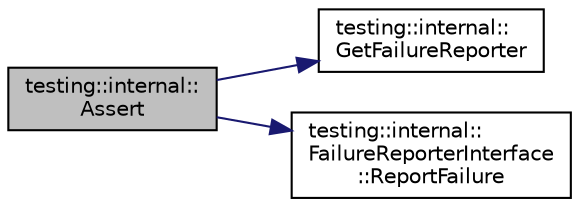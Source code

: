 digraph "testing::internal::Assert"
{
 // LATEX_PDF_SIZE
  bgcolor="transparent";
  edge [fontname="Helvetica",fontsize="10",labelfontname="Helvetica",labelfontsize="10"];
  node [fontname="Helvetica",fontsize="10",shape=record];
  rankdir="LR";
  Node1 [label="testing::internal::\lAssert",height=0.2,width=0.4,color="black", fillcolor="grey75", style="filled", fontcolor="black",tooltip=" "];
  Node1 -> Node2 [color="midnightblue",fontsize="10",style="solid",fontname="Helvetica"];
  Node2 [label="testing::internal::\lGetFailureReporter",height=0.2,width=0.4,color="black",URL="$namespacetesting_1_1internal.html#a93a00bf550dcc6b1de870d24c624869c",tooltip=" "];
  Node1 -> Node3 [color="midnightblue",fontsize="10",style="solid",fontname="Helvetica"];
  Node3 [label="testing::internal::\lFailureReporterInterface\l::ReportFailure",height=0.2,width=0.4,color="black",URL="$classtesting_1_1internal_1_1FailureReporterInterface.html#a0c43ec1946cb4ab51279c96ce1ad941d",tooltip=" "];
}
